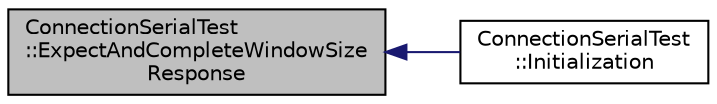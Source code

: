 digraph "ConnectionSerialTest::ExpectAndCompleteWindowSizeResponse"
{
 // INTERACTIVE_SVG=YES
  edge [fontname="Helvetica",fontsize="10",labelfontname="Helvetica",labelfontsize="10"];
  node [fontname="Helvetica",fontsize="10",shape=record];
  rankdir="LR";
  Node24 [label="ConnectionSerialTest\l::ExpectAndCompleteWindowSize\lResponse",height=0.2,width=0.4,color="black", fillcolor="grey75", style="filled", fontcolor="black"];
  Node24 -> Node25 [dir="back",color="midnightblue",fontsize="10",style="solid",fontname="Helvetica"];
  Node25 [label="ConnectionSerialTest\l::Initialization",height=0.2,width=0.4,color="black", fillcolor="white", style="filled",URL="$d9/d48/class_connection_serial_test.html#a26fb3b0e6062367281e961eb4ebb19db"];
}
